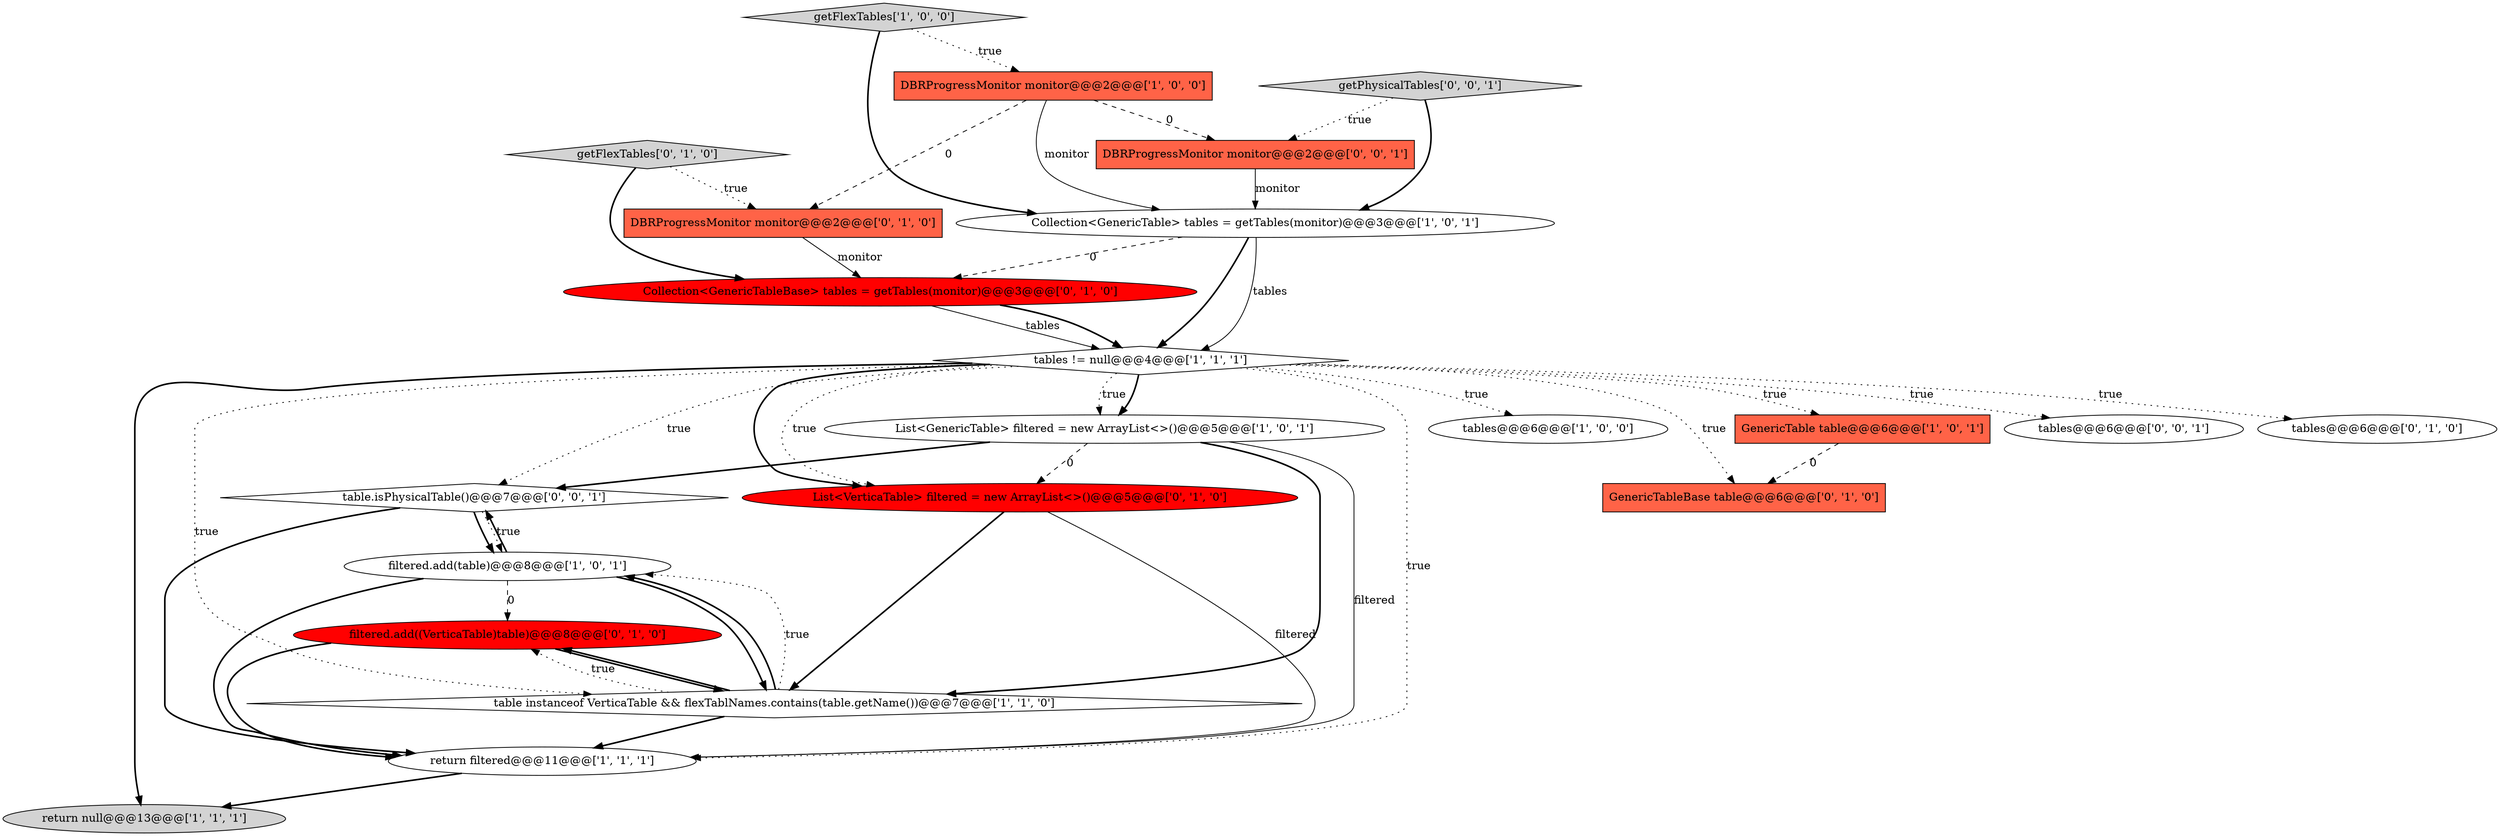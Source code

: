 digraph {
20 [style = filled, label = "table.isPhysicalTable()@@@7@@@['0', '0', '1']", fillcolor = white, shape = diamond image = "AAA0AAABBB3BBB"];
2 [style = filled, label = "return null@@@13@@@['1', '1', '1']", fillcolor = lightgray, shape = ellipse image = "AAA0AAABBB1BBB"];
7 [style = filled, label = "tables@@@6@@@['1', '0', '0']", fillcolor = white, shape = ellipse image = "AAA0AAABBB1BBB"];
6 [style = filled, label = "List<GenericTable> filtered = new ArrayList<>()@@@5@@@['1', '0', '1']", fillcolor = white, shape = ellipse image = "AAA0AAABBB1BBB"];
3 [style = filled, label = "tables != null@@@4@@@['1', '1', '1']", fillcolor = white, shape = diamond image = "AAA0AAABBB1BBB"];
19 [style = filled, label = "DBRProgressMonitor monitor@@@2@@@['0', '0', '1']", fillcolor = tomato, shape = box image = "AAA0AAABBB3BBB"];
17 [style = filled, label = "filtered.add((VerticaTable)table)@@@8@@@['0', '1', '0']", fillcolor = red, shape = ellipse image = "AAA1AAABBB2BBB"];
14 [style = filled, label = "getFlexTables['0', '1', '0']", fillcolor = lightgray, shape = diamond image = "AAA0AAABBB2BBB"];
15 [style = filled, label = "Collection<GenericTableBase> tables = getTables(monitor)@@@3@@@['0', '1', '0']", fillcolor = red, shape = ellipse image = "AAA1AAABBB2BBB"];
12 [style = filled, label = "List<VerticaTable> filtered = new ArrayList<>()@@@5@@@['0', '1', '0']", fillcolor = red, shape = ellipse image = "AAA1AAABBB2BBB"];
4 [style = filled, label = "table instanceof VerticaTable && flexTablNames.contains(table.getName())@@@7@@@['1', '1', '0']", fillcolor = white, shape = diamond image = "AAA0AAABBB1BBB"];
16 [style = filled, label = "GenericTableBase table@@@6@@@['0', '1', '0']", fillcolor = tomato, shape = box image = "AAA1AAABBB2BBB"];
21 [style = filled, label = "getPhysicalTables['0', '0', '1']", fillcolor = lightgray, shape = diamond image = "AAA0AAABBB3BBB"];
1 [style = filled, label = "return filtered@@@11@@@['1', '1', '1']", fillcolor = white, shape = ellipse image = "AAA0AAABBB1BBB"];
0 [style = filled, label = "DBRProgressMonitor monitor@@@2@@@['1', '0', '0']", fillcolor = tomato, shape = box image = "AAA1AAABBB1BBB"];
11 [style = filled, label = "DBRProgressMonitor monitor@@@2@@@['0', '1', '0']", fillcolor = tomato, shape = box image = "AAA1AAABBB2BBB"];
18 [style = filled, label = "tables@@@6@@@['0', '0', '1']", fillcolor = white, shape = ellipse image = "AAA0AAABBB3BBB"];
10 [style = filled, label = "GenericTable table@@@6@@@['1', '0', '1']", fillcolor = tomato, shape = box image = "AAA0AAABBB1BBB"];
5 [style = filled, label = "getFlexTables['1', '0', '0']", fillcolor = lightgray, shape = diamond image = "AAA0AAABBB1BBB"];
8 [style = filled, label = "filtered.add(table)@@@8@@@['1', '0', '1']", fillcolor = white, shape = ellipse image = "AAA0AAABBB1BBB"];
13 [style = filled, label = "tables@@@6@@@['0', '1', '0']", fillcolor = white, shape = ellipse image = "AAA0AAABBB2BBB"];
9 [style = filled, label = "Collection<GenericTable> tables = getTables(monitor)@@@3@@@['1', '0', '1']", fillcolor = white, shape = ellipse image = "AAA0AAABBB1BBB"];
15->3 [style = solid, label="tables"];
3->7 [style = dotted, label="true"];
6->1 [style = solid, label="filtered"];
4->17 [style = bold, label=""];
17->1 [style = bold, label=""];
5->9 [style = bold, label=""];
0->19 [style = dashed, label="0"];
20->8 [style = dotted, label="true"];
3->10 [style = dotted, label="true"];
4->8 [style = dotted, label="true"];
3->4 [style = dotted, label="true"];
12->1 [style = solid, label="filtered"];
3->6 [style = bold, label=""];
0->11 [style = dashed, label="0"];
11->15 [style = solid, label="monitor"];
5->0 [style = dotted, label="true"];
3->12 [style = bold, label=""];
20->1 [style = bold, label=""];
3->6 [style = dotted, label="true"];
15->3 [style = bold, label=""];
19->9 [style = solid, label="monitor"];
6->12 [style = dashed, label="0"];
6->20 [style = bold, label=""];
8->1 [style = bold, label=""];
6->4 [style = bold, label=""];
20->8 [style = bold, label=""];
21->9 [style = bold, label=""];
8->20 [style = bold, label=""];
3->2 [style = bold, label=""];
12->4 [style = bold, label=""];
9->3 [style = solid, label="tables"];
9->15 [style = dashed, label="0"];
3->12 [style = dotted, label="true"];
3->18 [style = dotted, label="true"];
21->19 [style = dotted, label="true"];
9->3 [style = bold, label=""];
4->8 [style = bold, label=""];
14->11 [style = dotted, label="true"];
8->17 [style = dashed, label="0"];
14->15 [style = bold, label=""];
0->9 [style = solid, label="monitor"];
4->1 [style = bold, label=""];
1->2 [style = bold, label=""];
10->16 [style = dashed, label="0"];
8->4 [style = bold, label=""];
4->17 [style = dotted, label="true"];
3->1 [style = dotted, label="true"];
17->4 [style = bold, label=""];
3->16 [style = dotted, label="true"];
3->13 [style = dotted, label="true"];
3->20 [style = dotted, label="true"];
}
